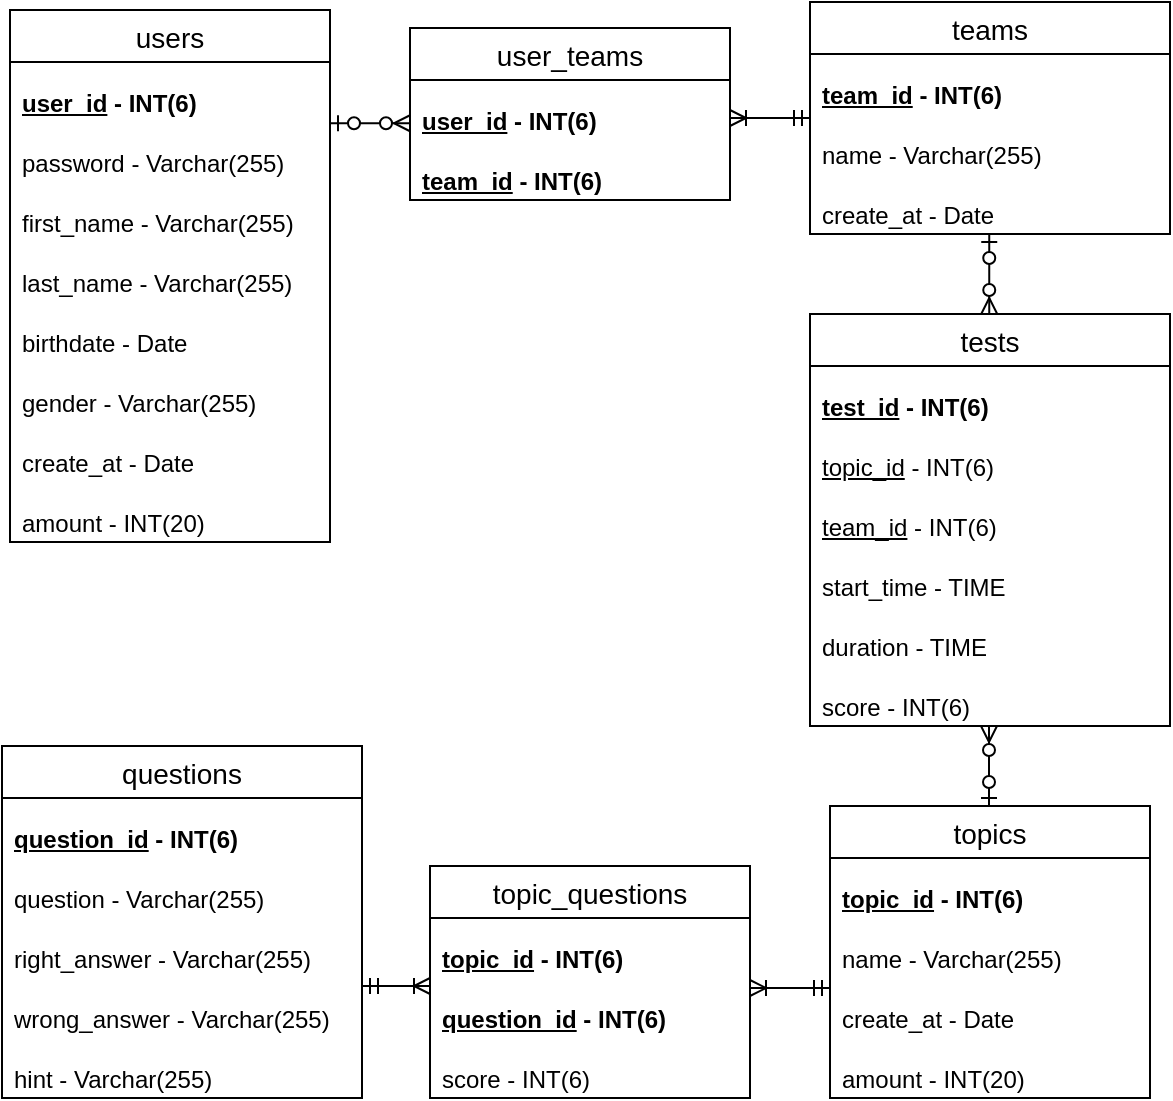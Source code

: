<mxfile version="21.2.3" type="github">
  <diagram id="R2lEEEUBdFMjLlhIrx00" name="Page-1">
    <mxGraphModel dx="1826" dy="554" grid="1" gridSize="2" guides="1" tooltips="1" connect="1" arrows="1" fold="1" page="1" pageScale="1" pageWidth="850" pageHeight="1100" math="0" shadow="0" extFonts="Permanent Marker^https://fonts.googleapis.com/css?family=Permanent+Marker">
      <root>
        <mxCell id="0" />
        <mxCell id="1" parent="0" />
        <mxCell id="M5Cqg0RzheAJXRUWTj95-1" value="teams" style="swimlane;fontStyle=0;childLayout=stackLayout;horizontal=1;startSize=26;horizontalStack=0;resizeParent=1;resizeParentMax=0;resizeLast=0;collapsible=1;marginBottom=0;align=center;fontSize=14;verticalAlign=middle;" parent="1" vertex="1">
          <mxGeometry x="-410" y="58" width="180" height="116" as="geometry" />
        </mxCell>
        <mxCell id="M5Cqg0RzheAJXRUWTj95-2" value="&lt;p class=&quot;MsoNormal&quot;&gt;&lt;b&gt;&lt;u&gt;team_id&lt;/u&gt; - INT(6)&lt;/b&gt;&lt;/p&gt;" style="text;strokeColor=none;fillColor=none;spacingLeft=4;spacingRight=4;overflow=hidden;rotatable=0;points=[[0,0.5],[1,0.5]];portConstraint=eastwest;fontSize=12;whiteSpace=wrap;html=1;verticalAlign=bottom;" parent="M5Cqg0RzheAJXRUWTj95-1" vertex="1">
          <mxGeometry y="26" width="180" height="30" as="geometry" />
        </mxCell>
        <mxCell id="M5Cqg0RzheAJXRUWTj95-3" value="&lt;p style=&quot;border-color: var(--border-color);&quot; class=&quot;MsoNormal&quot;&gt;name - Varchar(255)&lt;/p&gt;" style="text;strokeColor=none;fillColor=none;spacingLeft=4;spacingRight=4;overflow=hidden;rotatable=0;points=[[0,0.5],[1,0.5]];portConstraint=eastwest;fontSize=12;whiteSpace=wrap;html=1;verticalAlign=bottom;" parent="M5Cqg0RzheAJXRUWTj95-1" vertex="1">
          <mxGeometry y="56" width="180" height="30" as="geometry" />
        </mxCell>
        <mxCell id="RyeBEwpDJ_PuZ9rcG4FT-15" value="create_at - Date" style="text;strokeColor=none;fillColor=none;spacingLeft=4;spacingRight=4;overflow=hidden;rotatable=0;points=[[0,0.5],[1,0.5]];portConstraint=eastwest;fontSize=12;whiteSpace=wrap;html=1;verticalAlign=bottom;" parent="M5Cqg0RzheAJXRUWTj95-1" vertex="1">
          <mxGeometry y="86" width="180" height="30" as="geometry" />
        </mxCell>
        <mxCell id="M5Cqg0RzheAJXRUWTj95-9" value="tests" style="swimlane;fontStyle=0;childLayout=stackLayout;horizontal=1;startSize=26;horizontalStack=0;resizeParent=1;resizeParentMax=0;resizeLast=0;collapsible=1;marginBottom=0;align=center;fontSize=14;verticalAlign=middle;" parent="1" vertex="1">
          <mxGeometry x="-410" y="214" width="180" height="206" as="geometry" />
        </mxCell>
        <mxCell id="M5Cqg0RzheAJXRUWTj95-10" value="&lt;p class=&quot;MsoNormal&quot;&gt;&lt;b&gt;&lt;u&gt;test_id&lt;/u&gt; - INT(6)&lt;/b&gt;&lt;/p&gt;" style="text;strokeColor=none;fillColor=none;spacingLeft=4;spacingRight=4;overflow=hidden;rotatable=0;points=[[0,0.5],[1,0.5]];portConstraint=eastwest;fontSize=12;whiteSpace=wrap;html=1;verticalAlign=bottom;" parent="M5Cqg0RzheAJXRUWTj95-9" vertex="1">
          <mxGeometry y="26" width="180" height="30" as="geometry" />
        </mxCell>
        <mxCell id="M5Cqg0RzheAJXRUWTj95-11" value="&lt;p style=&quot;border-color: var(--border-color);&quot; class=&quot;MsoNormal&quot;&gt;&lt;span style=&quot;border-color: var(--border-color);&quot;&gt;&lt;u style=&quot;border-color: var(--border-color);&quot;&gt;topic_id&lt;/u&gt;&amp;nbsp;- INT(6)&lt;/span&gt;&lt;br&gt;&lt;/p&gt;" style="text;strokeColor=none;fillColor=none;spacingLeft=4;spacingRight=4;overflow=hidden;rotatable=0;points=[[0,0.5],[1,0.5]];portConstraint=eastwest;fontSize=12;whiteSpace=wrap;html=1;verticalAlign=bottom;" parent="M5Cqg0RzheAJXRUWTj95-9" vertex="1">
          <mxGeometry y="56" width="180" height="30" as="geometry" />
        </mxCell>
        <mxCell id="sBRT3WapQ_PM9MbgdE0W-4" value="&lt;u style=&quot;border-color: var(--border-color);&quot;&gt;team_id&lt;/u&gt;&amp;nbsp;- INT(6)" style="text;strokeColor=none;fillColor=none;spacingLeft=4;spacingRight=4;overflow=hidden;rotatable=0;points=[[0,0.5],[1,0.5]];portConstraint=eastwest;fontSize=12;whiteSpace=wrap;html=1;verticalAlign=bottom;" vertex="1" parent="M5Cqg0RzheAJXRUWTj95-9">
          <mxGeometry y="86" width="180" height="30" as="geometry" />
        </mxCell>
        <mxCell id="M5Cqg0RzheAJXRUWTj95-12" value="&lt;p style=&quot;border-color: var(--border-color);&quot; class=&quot;MsoNormal&quot;&gt;start_time - TIME&lt;/p&gt;" style="text;strokeColor=none;fillColor=none;spacingLeft=4;spacingRight=4;overflow=hidden;rotatable=0;points=[[0,0.5],[1,0.5]];portConstraint=eastwest;fontSize=12;whiteSpace=wrap;html=1;verticalAlign=bottom;" parent="M5Cqg0RzheAJXRUWTj95-9" vertex="1">
          <mxGeometry y="116" width="180" height="30" as="geometry" />
        </mxCell>
        <mxCell id="M5Cqg0RzheAJXRUWTj95-13" value="duration - TIME" style="text;strokeColor=none;fillColor=none;spacingLeft=4;spacingRight=4;overflow=hidden;rotatable=0;points=[[0,0.5],[1,0.5]];portConstraint=eastwest;fontSize=12;whiteSpace=wrap;html=1;verticalAlign=bottom;" parent="M5Cqg0RzheAJXRUWTj95-9" vertex="1">
          <mxGeometry y="146" width="180" height="30" as="geometry" />
        </mxCell>
        <mxCell id="M5Cqg0RzheAJXRUWTj95-14" value="score - INT(6)" style="text;strokeColor=none;fillColor=none;spacingLeft=4;spacingRight=4;overflow=hidden;rotatable=0;points=[[0,0.5],[1,0.5]];portConstraint=eastwest;fontSize=12;whiteSpace=wrap;html=1;verticalAlign=bottom;" parent="M5Cqg0RzheAJXRUWTj95-9" vertex="1">
          <mxGeometry y="176" width="180" height="30" as="geometry" />
        </mxCell>
        <mxCell id="M5Cqg0RzheAJXRUWTj95-16" value="questions" style="swimlane;fontStyle=0;childLayout=stackLayout;horizontal=1;startSize=26;horizontalStack=0;resizeParent=1;resizeParentMax=0;resizeLast=0;collapsible=1;marginBottom=0;align=center;fontSize=14;verticalAlign=middle;" parent="1" vertex="1">
          <mxGeometry x="-814" y="430" width="180" height="176" as="geometry" />
        </mxCell>
        <mxCell id="M5Cqg0RzheAJXRUWTj95-17" value="&lt;p class=&quot;MsoNormal&quot;&gt;&lt;b&gt;&lt;u&gt;question_id&lt;/u&gt; - INT(6)&lt;/b&gt;&lt;/p&gt;" style="text;strokeColor=none;fillColor=none;spacingLeft=4;spacingRight=4;overflow=hidden;rotatable=0;points=[[0,0.5],[1,0.5]];portConstraint=eastwest;fontSize=12;whiteSpace=wrap;html=1;verticalAlign=bottom;" parent="M5Cqg0RzheAJXRUWTj95-16" vertex="1">
          <mxGeometry y="26" width="180" height="30" as="geometry" />
        </mxCell>
        <mxCell id="M5Cqg0RzheAJXRUWTj95-18" value="&lt;p style=&quot;border-color: var(--border-color);&quot; class=&quot;MsoNormal&quot;&gt;question - Varchar(255)&lt;/p&gt;" style="text;strokeColor=none;fillColor=none;spacingLeft=4;spacingRight=4;overflow=hidden;rotatable=0;points=[[0,0.5],[1,0.5]];portConstraint=eastwest;fontSize=12;whiteSpace=wrap;html=1;verticalAlign=bottom;" parent="M5Cqg0RzheAJXRUWTj95-16" vertex="1">
          <mxGeometry y="56" width="180" height="30" as="geometry" />
        </mxCell>
        <mxCell id="M5Cqg0RzheAJXRUWTj95-19" value="&lt;p style=&quot;border-color: var(--border-color);&quot; class=&quot;MsoNormal&quot;&gt;right_answer - Varchar(255)&lt;/p&gt;" style="text;strokeColor=none;fillColor=none;spacingLeft=4;spacingRight=4;overflow=hidden;rotatable=0;points=[[0,0.5],[1,0.5]];portConstraint=eastwest;fontSize=12;whiteSpace=wrap;html=1;verticalAlign=bottom;" parent="M5Cqg0RzheAJXRUWTj95-16" vertex="1">
          <mxGeometry y="86" width="180" height="30" as="geometry" />
        </mxCell>
        <mxCell id="M5Cqg0RzheAJXRUWTj95-24" value="wrong_answer - Varchar(255)" style="text;strokeColor=none;fillColor=none;spacingLeft=4;spacingRight=4;overflow=hidden;rotatable=0;points=[[0,0.5],[1,0.5]];portConstraint=eastwest;fontSize=12;whiteSpace=wrap;html=1;verticalAlign=bottom;" parent="M5Cqg0RzheAJXRUWTj95-16" vertex="1">
          <mxGeometry y="116" width="180" height="30" as="geometry" />
        </mxCell>
        <mxCell id="M5Cqg0RzheAJXRUWTj95-23" value="hint - Varchar(255)" style="text;strokeColor=none;fillColor=none;spacingLeft=4;spacingRight=4;overflow=hidden;rotatable=0;points=[[0,0.5],[1,0.5]];portConstraint=eastwest;fontSize=12;whiteSpace=wrap;html=1;verticalAlign=bottom;" parent="M5Cqg0RzheAJXRUWTj95-16" vertex="1">
          <mxGeometry y="146" width="180" height="30" as="geometry" />
        </mxCell>
        <mxCell id="M5Cqg0RzheAJXRUWTj95-26" value="topics" style="swimlane;fontStyle=0;childLayout=stackLayout;horizontal=1;startSize=26;horizontalStack=0;resizeParent=1;resizeParentMax=0;resizeLast=0;collapsible=1;marginBottom=0;align=center;fontSize=14;verticalAlign=middle;" parent="1" vertex="1">
          <mxGeometry x="-400" y="460" width="160" height="146" as="geometry" />
        </mxCell>
        <mxCell id="M5Cqg0RzheAJXRUWTj95-27" value="&lt;p class=&quot;MsoNormal&quot;&gt;&lt;b&gt;&lt;u&gt;topic_id&lt;/u&gt; - INT(6)&lt;/b&gt;&lt;/p&gt;" style="text;strokeColor=none;fillColor=none;spacingLeft=4;spacingRight=4;overflow=hidden;rotatable=0;points=[[0,0.5],[1,0.5]];portConstraint=eastwest;fontSize=12;whiteSpace=wrap;html=1;verticalAlign=bottom;" parent="M5Cqg0RzheAJXRUWTj95-26" vertex="1">
          <mxGeometry y="26" width="160" height="30" as="geometry" />
        </mxCell>
        <mxCell id="M5Cqg0RzheAJXRUWTj95-28" value="&lt;p style=&quot;border-color: var(--border-color);&quot; class=&quot;MsoNormal&quot;&gt;name - Varchar(255)&lt;/p&gt;" style="text;strokeColor=none;fillColor=none;spacingLeft=4;spacingRight=4;overflow=hidden;rotatable=0;points=[[0,0.5],[1,0.5]];portConstraint=eastwest;fontSize=12;whiteSpace=wrap;html=1;verticalAlign=bottom;" parent="M5Cqg0RzheAJXRUWTj95-26" vertex="1">
          <mxGeometry y="56" width="160" height="30" as="geometry" />
        </mxCell>
        <mxCell id="M5Cqg0RzheAJXRUWTj95-34" value="create_at - Date" style="text;strokeColor=none;fillColor=none;spacingLeft=4;spacingRight=4;overflow=hidden;rotatable=0;points=[[0,0.5],[1,0.5]];portConstraint=eastwest;fontSize=12;whiteSpace=wrap;html=1;verticalAlign=bottom;" parent="M5Cqg0RzheAJXRUWTj95-26" vertex="1">
          <mxGeometry y="86" width="160" height="30" as="geometry" />
        </mxCell>
        <mxCell id="sBRT3WapQ_PM9MbgdE0W-9" value="amount - INT(20)" style="text;strokeColor=none;fillColor=none;spacingLeft=4;spacingRight=4;overflow=hidden;rotatable=0;points=[[0,0.5],[1,0.5]];portConstraint=eastwest;fontSize=12;whiteSpace=wrap;html=1;verticalAlign=bottom;" vertex="1" parent="M5Cqg0RzheAJXRUWTj95-26">
          <mxGeometry y="116" width="160" height="30" as="geometry" />
        </mxCell>
        <mxCell id="M5Cqg0RzheAJXRUWTj95-57" value="topic_questions" style="swimlane;fontStyle=0;childLayout=stackLayout;horizontal=1;startSize=26;horizontalStack=0;resizeParent=1;resizeParentMax=0;resizeLast=0;collapsible=1;marginBottom=0;align=center;fontSize=14;verticalAlign=middle;" parent="1" vertex="1">
          <mxGeometry x="-600" y="490" width="160" height="116" as="geometry" />
        </mxCell>
        <mxCell id="M5Cqg0RzheAJXRUWTj95-58" value="&lt;p class=&quot;MsoNormal&quot;&gt;&lt;b style=&quot;border-color: var(--border-color);&quot;&gt;&lt;u style=&quot;border-color: var(--border-color);&quot;&gt;topic_id&lt;/u&gt;&amp;nbsp;- INT(6)&lt;/b&gt;&lt;br&gt;&lt;/p&gt;" style="text;strokeColor=none;fillColor=none;spacingLeft=4;spacingRight=4;overflow=hidden;rotatable=0;points=[[0,0.5],[1,0.5]];portConstraint=eastwest;fontSize=12;whiteSpace=wrap;html=1;verticalAlign=bottom;" parent="M5Cqg0RzheAJXRUWTj95-57" vertex="1">
          <mxGeometry y="26" width="160" height="30" as="geometry" />
        </mxCell>
        <mxCell id="M5Cqg0RzheAJXRUWTj95-59" value="&lt;p style=&quot;border-color: var(--border-color);&quot; class=&quot;MsoNormal&quot;&gt;&lt;b style=&quot;border-color: var(--border-color);&quot;&gt;&lt;u style=&quot;border-color: var(--border-color);&quot;&gt;question_id&lt;/u&gt;&amp;nbsp;- INT(6)&lt;/b&gt;&lt;br&gt;&lt;/p&gt;" style="text;strokeColor=none;fillColor=none;spacingLeft=4;spacingRight=4;overflow=hidden;rotatable=0;points=[[0,0.5],[1,0.5]];portConstraint=eastwest;fontSize=12;whiteSpace=wrap;html=1;verticalAlign=bottom;" parent="M5Cqg0RzheAJXRUWTj95-57" vertex="1">
          <mxGeometry y="56" width="160" height="30" as="geometry" />
        </mxCell>
        <mxCell id="M5Cqg0RzheAJXRUWTj95-61" value="&lt;span style=&quot;background-color: initial;&quot;&gt;score - INT(6)&lt;/span&gt;" style="text;strokeColor=none;fillColor=none;spacingLeft=4;spacingRight=4;overflow=hidden;rotatable=0;points=[[0,0.5],[1,0.5]];portConstraint=eastwest;fontSize=12;whiteSpace=wrap;html=1;verticalAlign=bottom;" parent="M5Cqg0RzheAJXRUWTj95-57" vertex="1">
          <mxGeometry y="86" width="160" height="30" as="geometry" />
        </mxCell>
        <mxCell id="M5Cqg0RzheAJXRUWTj95-75" value="user_teams" style="swimlane;fontStyle=0;childLayout=stackLayout;horizontal=1;startSize=26;horizontalStack=0;resizeParent=1;resizeParentMax=0;resizeLast=0;collapsible=1;marginBottom=0;align=center;fontSize=14;verticalAlign=middle;" parent="1" vertex="1">
          <mxGeometry x="-610" y="71" width="160" height="86" as="geometry" />
        </mxCell>
        <mxCell id="M5Cqg0RzheAJXRUWTj95-76" value="&lt;p class=&quot;MsoNormal&quot;&gt;&lt;b&gt;&lt;u&gt;user_id&lt;/u&gt; - INT(6)&lt;/b&gt;&lt;/p&gt;" style="text;strokeColor=none;fillColor=none;spacingLeft=4;spacingRight=4;overflow=hidden;rotatable=0;points=[[0,0.5],[1,0.5]];portConstraint=eastwest;fontSize=12;whiteSpace=wrap;html=1;verticalAlign=bottom;" parent="M5Cqg0RzheAJXRUWTj95-75" vertex="1">
          <mxGeometry y="26" width="160" height="30" as="geometry" />
        </mxCell>
        <mxCell id="M5Cqg0RzheAJXRUWTj95-77" value="&lt;p style=&quot;border-color: var(--border-color);&quot; class=&quot;MsoNormal&quot;&gt;&lt;b style=&quot;border-color: var(--border-color);&quot;&gt;&lt;u style=&quot;border-color: var(--border-color);&quot;&gt;team_id&lt;/u&gt;&amp;nbsp;- INT(6)&lt;/b&gt;&lt;br&gt;&lt;/p&gt;" style="text;strokeColor=none;fillColor=none;spacingLeft=4;spacingRight=4;overflow=hidden;rotatable=0;points=[[0,0.5],[1,0.5]];portConstraint=eastwest;fontSize=12;whiteSpace=wrap;html=1;verticalAlign=bottom;" parent="M5Cqg0RzheAJXRUWTj95-75" vertex="1">
          <mxGeometry y="56" width="160" height="30" as="geometry" />
        </mxCell>
        <mxCell id="M5Cqg0RzheAJXRUWTj95-79" value="users" style="swimlane;fontStyle=0;childLayout=stackLayout;horizontal=1;startSize=26;horizontalStack=0;resizeParent=1;resizeParentMax=0;resizeLast=0;collapsible=1;marginBottom=0;align=center;fontSize=14;verticalAlign=middle;" parent="1" vertex="1">
          <mxGeometry x="-810" y="62" width="160" height="266" as="geometry" />
        </mxCell>
        <mxCell id="M5Cqg0RzheAJXRUWTj95-80" value="&lt;p class=&quot;MsoNormal&quot;&gt;&lt;b&gt;&lt;u&gt;user_id&lt;/u&gt; - INT(6)&lt;/b&gt;&lt;/p&gt;" style="text;strokeColor=none;fillColor=none;spacingLeft=4;spacingRight=4;overflow=hidden;rotatable=0;points=[[0,0.5],[1,0.5]];portConstraint=eastwest;fontSize=12;whiteSpace=wrap;html=1;verticalAlign=bottom;" parent="M5Cqg0RzheAJXRUWTj95-79" vertex="1">
          <mxGeometry y="26" width="160" height="30" as="geometry" />
        </mxCell>
        <mxCell id="sBRT3WapQ_PM9MbgdE0W-3" value="password - Varchar(255)" style="text;strokeColor=none;fillColor=none;spacingLeft=4;spacingRight=4;overflow=hidden;rotatable=0;points=[[0,0.5],[1,0.5]];portConstraint=eastwest;fontSize=12;whiteSpace=wrap;html=1;verticalAlign=bottom;" vertex="1" parent="M5Cqg0RzheAJXRUWTj95-79">
          <mxGeometry y="56" width="160" height="30" as="geometry" />
        </mxCell>
        <mxCell id="M5Cqg0RzheAJXRUWTj95-81" value="&lt;p style=&quot;border-color: var(--border-color);&quot; class=&quot;MsoNormal&quot;&gt;first_name - Varchar(255)&lt;/p&gt;" style="text;strokeColor=none;fillColor=none;spacingLeft=4;spacingRight=4;overflow=hidden;rotatable=0;points=[[0,0.5],[1,0.5]];portConstraint=eastwest;fontSize=12;whiteSpace=wrap;html=1;verticalAlign=bottom;" parent="M5Cqg0RzheAJXRUWTj95-79" vertex="1">
          <mxGeometry y="86" width="160" height="30" as="geometry" />
        </mxCell>
        <mxCell id="M5Cqg0RzheAJXRUWTj95-82" value="&lt;p style=&quot;border-color: var(--border-color);&quot; class=&quot;MsoNormal&quot;&gt;last_name - Varchar(255)&lt;br&gt;&lt;/p&gt;" style="text;strokeColor=none;fillColor=none;spacingLeft=4;spacingRight=4;overflow=hidden;rotatable=0;points=[[0,0.5],[1,0.5]];portConstraint=eastwest;fontSize=12;whiteSpace=wrap;html=1;verticalAlign=bottom;" parent="M5Cqg0RzheAJXRUWTj95-79" vertex="1">
          <mxGeometry y="116" width="160" height="30" as="geometry" />
        </mxCell>
        <mxCell id="M5Cqg0RzheAJXRUWTj95-84" value="birthdate - Date" style="text;strokeColor=none;fillColor=none;spacingLeft=4;spacingRight=4;overflow=hidden;rotatable=0;points=[[0,0.5],[1,0.5]];portConstraint=eastwest;fontSize=12;whiteSpace=wrap;html=1;verticalAlign=bottom;" parent="M5Cqg0RzheAJXRUWTj95-79" vertex="1">
          <mxGeometry y="146" width="160" height="30" as="geometry" />
        </mxCell>
        <mxCell id="M5Cqg0RzheAJXRUWTj95-85" value="gender - Varchar(255)" style="text;strokeColor=none;fillColor=none;spacingLeft=4;spacingRight=4;overflow=hidden;rotatable=0;points=[[0,0.5],[1,0.5]];portConstraint=eastwest;fontSize=12;whiteSpace=wrap;html=1;verticalAlign=bottom;" parent="M5Cqg0RzheAJXRUWTj95-79" vertex="1">
          <mxGeometry y="176" width="160" height="30" as="geometry" />
        </mxCell>
        <mxCell id="sBRT3WapQ_PM9MbgdE0W-2" value="create_at - Date" style="text;strokeColor=none;fillColor=none;spacingLeft=4;spacingRight=4;overflow=hidden;rotatable=0;points=[[0,0.5],[1,0.5]];portConstraint=eastwest;fontSize=12;whiteSpace=wrap;html=1;verticalAlign=bottom;" vertex="1" parent="M5Cqg0RzheAJXRUWTj95-79">
          <mxGeometry y="206" width="160" height="30" as="geometry" />
        </mxCell>
        <mxCell id="sBRT3WapQ_PM9MbgdE0W-8" value="amount - INT(20)" style="text;strokeColor=none;fillColor=none;spacingLeft=4;spacingRight=4;overflow=hidden;rotatable=0;points=[[0,0.5],[1,0.5]];portConstraint=eastwest;fontSize=12;whiteSpace=wrap;html=1;verticalAlign=bottom;" vertex="1" parent="M5Cqg0RzheAJXRUWTj95-79">
          <mxGeometry y="236" width="160" height="30" as="geometry" />
        </mxCell>
        <mxCell id="RyeBEwpDJ_PuZ9rcG4FT-2" value="" style="fontSize=12;html=1;endArrow=ERoneToMany;startArrow=ERmandOne;rounded=0;exitX=0.5;exitY=0;exitDx=0;exitDy=0;entryX=0.5;entryY=1;entryDx=0;entryDy=0;entryPerimeter=0;" parent="1" edge="1">
          <mxGeometry width="100" height="100" relative="1" as="geometry">
            <mxPoint x="-410.001" y="116" as="sourcePoint" />
            <mxPoint x="-450.001" y="116" as="targetPoint" />
          </mxGeometry>
        </mxCell>
        <mxCell id="RyeBEwpDJ_PuZ9rcG4FT-3" value="" style="edgeStyle=entityRelationEdgeStyle;fontSize=12;html=1;endArrow=ERzeroToMany;startArrow=ERzeroToOne;rounded=0;exitX=0.5;exitY=0;exitDx=0;exitDy=0;entryX=0.5;entryY=1;entryDx=0;entryDy=0;entryPerimeter=0;" parent="1" edge="1">
          <mxGeometry width="100" height="100" relative="1" as="geometry">
            <mxPoint x="-650.001" y="118.62" as="sourcePoint" />
            <mxPoint x="-610.001" y="118.62" as="targetPoint" />
          </mxGeometry>
        </mxCell>
        <mxCell id="RyeBEwpDJ_PuZ9rcG4FT-4" value="" style="fontSize=12;html=1;endArrow=ERzeroToMany;startArrow=ERzeroToOne;rounded=0;exitX=0.5;exitY=0;exitDx=0;exitDy=0;entryX=0.5;entryY=1;entryDx=0;entryDy=0;entryPerimeter=0;" parent="1" edge="1">
          <mxGeometry width="100" height="100" relative="1" as="geometry">
            <mxPoint x="-320.38" y="174" as="sourcePoint" />
            <mxPoint x="-320.38" y="214" as="targetPoint" />
          </mxGeometry>
        </mxCell>
        <mxCell id="RyeBEwpDJ_PuZ9rcG4FT-8" value="" style="fontSize=12;html=1;endArrow=ERoneToMany;startArrow=ERmandOne;rounded=0;exitX=0.5;exitY=0;exitDx=0;exitDy=0;entryX=0.5;entryY=1;entryDx=0;entryDy=0;entryPerimeter=0;" parent="1" edge="1">
          <mxGeometry width="100" height="100" relative="1" as="geometry">
            <mxPoint x="-400.001" y="551" as="sourcePoint" />
            <mxPoint x="-440.001" y="551" as="targetPoint" />
          </mxGeometry>
        </mxCell>
        <mxCell id="RyeBEwpDJ_PuZ9rcG4FT-13" value="" style="fontSize=12;html=1;endArrow=ERzeroToMany;startArrow=ERzeroToOne;rounded=0;exitX=0.5;exitY=0;exitDx=0;exitDy=0;entryX=0.5;entryY=1;entryDx=0;entryDy=0;entryPerimeter=0;" parent="1" edge="1">
          <mxGeometry width="100" height="100" relative="1" as="geometry">
            <mxPoint x="-320.5" y="460" as="sourcePoint" />
            <mxPoint x="-320.5" y="420" as="targetPoint" />
          </mxGeometry>
        </mxCell>
        <mxCell id="sBRT3WapQ_PM9MbgdE0W-6" value="" style="fontSize=12;html=1;endArrow=ERoneToMany;startArrow=ERmandOne;rounded=0;exitX=0.5;exitY=0;exitDx=0;exitDy=0;entryX=0.5;entryY=1;entryDx=0;entryDy=0;entryPerimeter=0;" edge="1" parent="1">
          <mxGeometry width="100" height="100" relative="1" as="geometry">
            <mxPoint x="-634.001" y="550" as="sourcePoint" />
            <mxPoint x="-600.001" y="550" as="targetPoint" />
          </mxGeometry>
        </mxCell>
      </root>
    </mxGraphModel>
  </diagram>
</mxfile>
